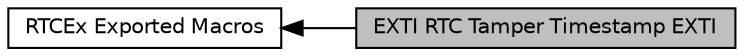 digraph "EXTI RTC Tamper Timestamp EXTI"
{
  edge [fontname="Helvetica",fontsize="10",labelfontname="Helvetica",labelfontsize="10"];
  node [fontname="Helvetica",fontsize="10",shape=box];
  rankdir=LR;
  Node1 [label="EXTI RTC Tamper Timestamp EXTI",height=0.2,width=0.4,color="black", fillcolor="grey75", style="filled", fontcolor="black",tooltip=" "];
  Node2 [label="RTCEx Exported Macros",height=0.2,width=0.4,color="black", fillcolor="white", style="filled",URL="$group___r_t_c_ex___exported___macros.html",tooltip=" "];
  Node2->Node1 [shape=plaintext, dir="back", style="solid"];
}

